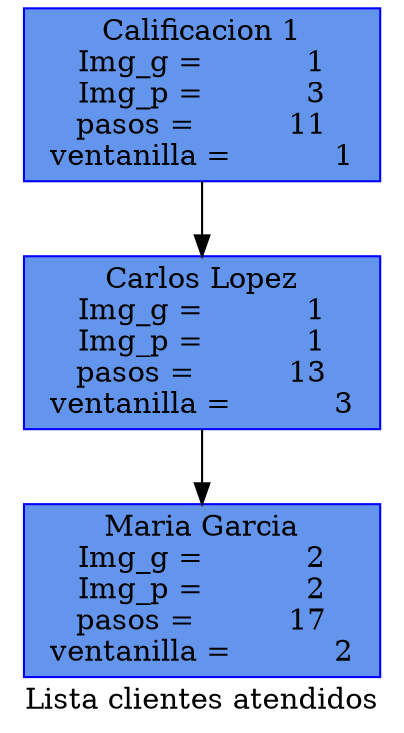  digraph lista_atendidos {
 label= "Lista clientes atendidos";
     node [shape=box, style=filled, color=blue, fillcolor=cornflowerblue];
     "Node           1 " [label="Calificacion 1\n Img_g =           1 \n Img_p =           3 \n pasos =          11 \n ventanilla =           1 "];
     "Node           1 " -> "Node           2 ";
     "Node           2 " [label="Carlos Lopez\n Img_g =           1 \n Img_p =           1 \n pasos =          13 \n ventanilla =           3 "];
     "Node           2 " -> "Node           3 ";
     "Node           3 " [label="Maria Garcia\n Img_g =           2 \n Img_p =           2 \n pasos =          17 \n ventanilla =           2 "];
 }
